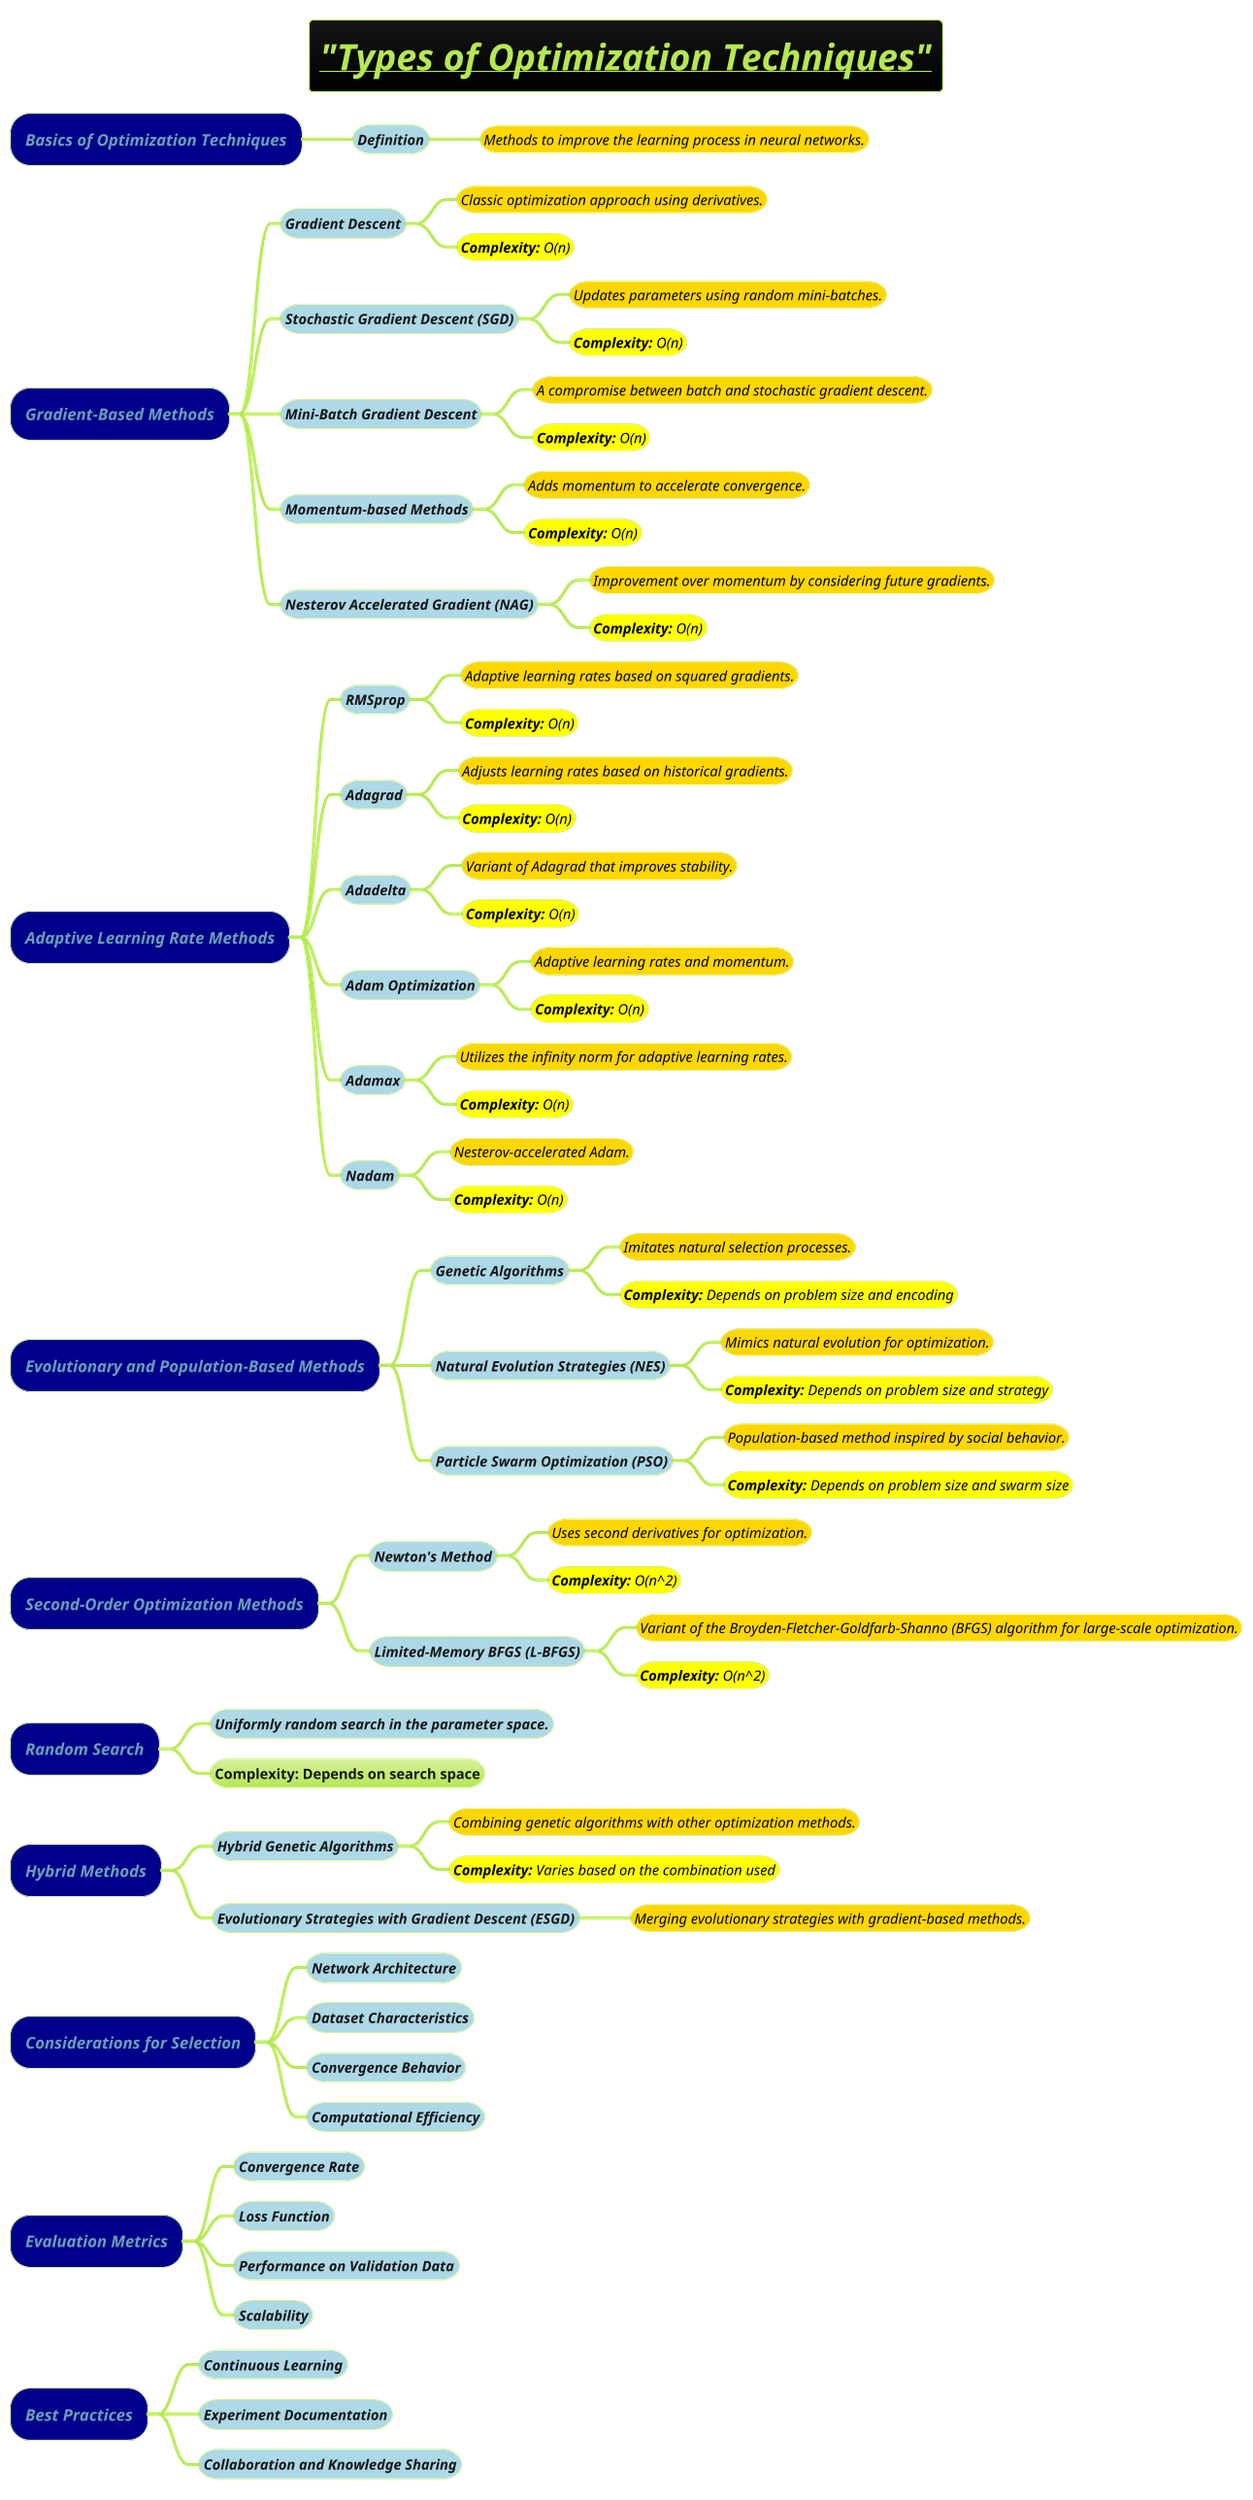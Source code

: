 @startmindmap
title =<i><b><u>"Types of Optimization Techniques"
!theme hacker

*[#darkblue] <i>Basics of Optimization Techniques
**[#lightblue] <i><color #blac><size:14>Definition
***[#gold] <i><color #black><size:14>Methods to improve the learning process in neural networks.

*[#darkblue] <i>Gradient-Based Methods
**[#lightblue] <i><color #blac><size:14>Gradient Descent
***[#gold] <i><color #black><size:14>Classic optimization approach using derivatives.
***[#yellow] <i><color #black><size:14>**Complexity:** O(n)

**[#lightblue] <i><color #blac><size:14>Stochastic Gradient Descent (SGD)
***[#gold] <i><color #black><size:14>Updates parameters using random mini-batches.
***[#yellow] <i><color #black><size:14>**Complexity:** O(n)


**[#lightblue] <i><color #blac><size:14>Mini-Batch Gradient Descent
***[#gold] <i><color #black><size:14>A compromise between batch and stochastic gradient descent.
***[#yellow] <i><color #black><size:14>**Complexity:** O(n)

**[#lightblue] <i><color #blac><size:14>Momentum-based Methods
***[#gold] <i><color #black><size:14>Adds momentum to accelerate convergence.
***[#yellow] <i><color #black><size:14>**Complexity:** O(n)

**[#lightblue] <i><color #blac><size:14>Nesterov Accelerated Gradient (NAG)
***[#gold] <i><color #black><size:14>Improvement over momentum by considering future gradients.
***[#yellow] <i><color #black><size:14>**Complexity:** O(n)

*[#darkblue] <i>Adaptive Learning Rate Methods
**[#lightblue] <i><color #blac><size:14>RMSprop
***[#gold] <i><color #black><size:14>Adaptive learning rates based on squared gradients.
***[#yellow] <i><color #black><size:14>**Complexity:** O(n)

**[#lightblue] <i><color #blac><size:14>Adagrad
***[#gold] <i><color #black><size:14>Adjusts learning rates based on historical gradients.
***[#yellow] <i><color #black><size:14>**Complexity:** O(n)

**[#lightblue] <i><color #blac><size:14>Adadelta
***[#gold] <i><color #black><size:14>Variant of Adagrad that improves stability.
***[#yellow] <i><color #black><size:14>**Complexity:** O(n)

**[#lightblue] <i><color #blac><size:14>Adam Optimization
***[#gold] <i><color #black><size:14>Adaptive learning rates and momentum.
***[#yellow] <i><color #black><size:14>**Complexity:** O(n)

**[#lightblue] <i><color #blac><size:14>Adamax
***[#gold] <i><color #black><size:14>Utilizes the infinity norm for adaptive learning rates.
***[#yellow] <i><color #black><size:14>**Complexity:** O(n)

**[#lightblue] <i><color #blac><size:14>Nadam
***[#gold] <i><color #black><size:14>Nesterov-accelerated Adam.
***[#yellow] <i><color #black><size:14>**Complexity:** O(n)

*[#darkblue] <i>Evolutionary and Population-Based Methods
**[#lightblue] <i><color #blac><size:14>Genetic Algorithms
***[#gold] <i><color #black><size:14>Imitates natural selection processes.
***[#yellow] <i><color #black><size:14>**Complexity:** Depends on problem size and encoding

**[#lightblue] <i><color #blac><size:14>Natural Evolution Strategies (NES)
***[#gold] <i><color #black><size:14>Mimics natural evolution for optimization.
***[#yellow] <i><color #black><size:14>**Complexity:** Depends on problem size and strategy

**[#lightblue] <i><color #blac><size:14>Particle Swarm Optimization (PSO)
***[#gold] <i><color #black><size:14>Population-based method inspired by social behavior.
***[#yellow] <i><color #black><size:14>**Complexity:** Depends on problem size and swarm size

*[#darkblue] <i>Second-Order Optimization Methods
**[#lightblue] <i><color #blac><size:14>Newton's Method
***[#gold] <i><color #black><size:14>Uses second derivatives for optimization.
***[#yellow] <i><color #black><size:14>**Complexity:** O(n^2)

**[#lightblue] <i><color #blac><size:14>Limited-Memory BFGS (L-BFGS)
***[#gold] <i><color #black><size:14>Variant of the Broyden-Fletcher-Goldfarb-Shanno (BFGS) algorithm for large-scale optimization.
***[#yellow] <i><color #black><size:14>**Complexity:** O(n^2)

*[#darkblue] <i>Random Search
**[#lightblue] <i><color #blac><size:14>Uniformly random search in the parameter space.
** Complexity: Depends on search space

*[#darkblue] <i>Hybrid Methods
**[#lightblue] <i><color #blac><size:14>Hybrid Genetic Algorithms
***[#gold] <i><color #black><size:14>Combining genetic algorithms with other optimization methods.
***[#yellow] <i><color #black><size:14>**Complexity:** Varies based on the combination used

**[#lightblue] <i><color #blac><size:14>Evolutionary Strategies with Gradient Descent (ESGD)
***[#gold] <i><color #black><size:14>Merging evolutionary strategies with gradient-based methods.

*[#darkblue] <i>Considerations for Selection
**[#lightblue] <i><color #blac><size:14>Network Architecture
**[#lightblue] <i><color #blac><size:14>Dataset Characteristics
**[#lightblue] <i><color #blac><size:14>Convergence Behavior
**[#lightblue] <i><color #blac><size:14>Computational Efficiency

*[#darkblue] <i>Evaluation Metrics
**[#lightblue] <i><color #blac><size:14>Convergence Rate
**[#lightblue] <i><color #blac><size:14>Loss Function
**[#lightblue] <i><color #blac><size:14>Performance on Validation Data
**[#lightblue] <i><color #blac><size:14>Scalability

*[#darkblue] <i>Best Practices
**[#lightblue] <i><color #blac><size:14>Continuous Learning
**[#lightblue] <i><color #blac><size:14>Experiment Documentation
**[#lightblue] <i><color #blac><size:14>Collaboration and Knowledge Sharing

@endmindmap
